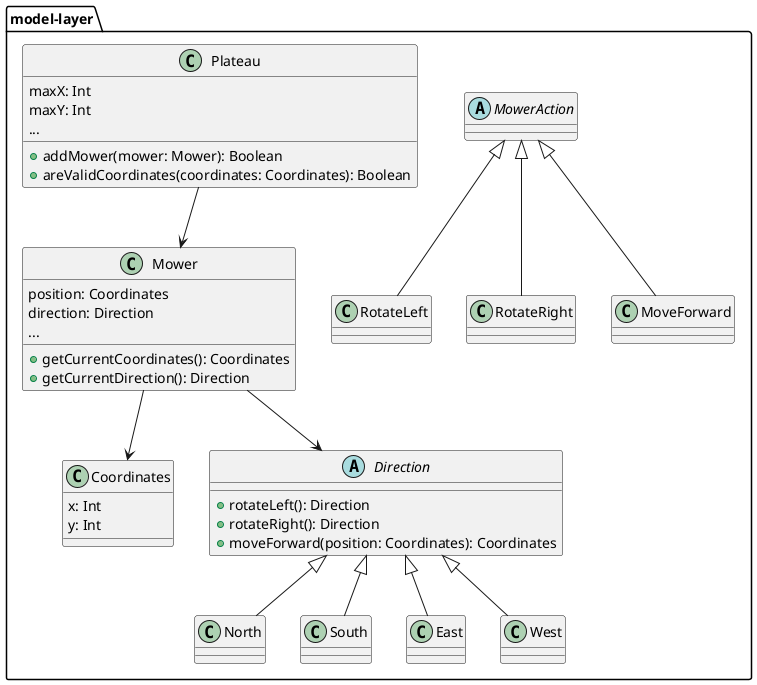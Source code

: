 @startuml
' Model Layer Class Diagram for MowerEngine

package "model-layer" {

class Coordinates {
  x: Int
  y: Int
}

abstract class Direction {
  +rotateLeft(): Direction
  +rotateRight(): Direction
  +moveForward(position: Coordinates): Coordinates
}

class North
class South
class East
class West

Direction <|-- North
Direction <|-- South
Direction <|-- East
Direction <|-- West

class Mower {
  position: Coordinates
  direction: Direction
  +getCurrentCoordinates(): Coordinates
  +getCurrentDirection(): Direction
  ...
}

abstract class MowerAction
class RotateLeft
class RotateRight
class MoveForward

MowerAction <|-- RotateLeft
MowerAction <|-- RotateRight
MowerAction <|-- MoveForward

class Plateau {
  maxX: Int
  maxY: Int
  +addMower(mower: Mower): Boolean
  +areValidCoordinates(coordinates: Coordinates): Boolean
  ...
}

Mower --> Coordinates
Mower --> Direction
Plateau --> Mower

}
@enduml

